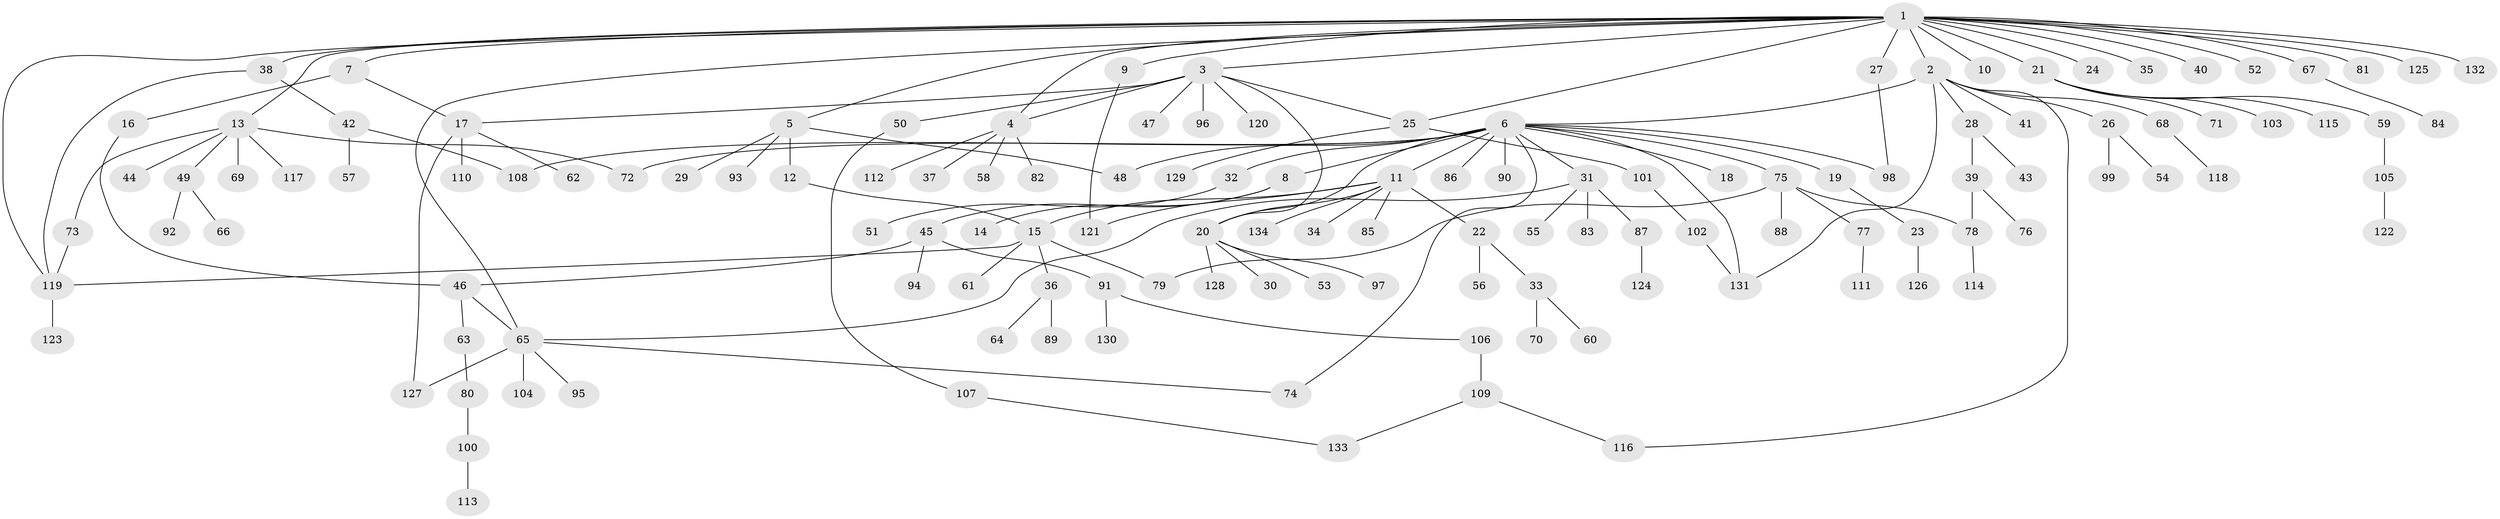 // Generated by graph-tools (version 1.1) at 2025/47/03/09/25 04:47:55]
// undirected, 134 vertices, 158 edges
graph export_dot {
graph [start="1"]
  node [color=gray90,style=filled];
  1;
  2;
  3;
  4;
  5;
  6;
  7;
  8;
  9;
  10;
  11;
  12;
  13;
  14;
  15;
  16;
  17;
  18;
  19;
  20;
  21;
  22;
  23;
  24;
  25;
  26;
  27;
  28;
  29;
  30;
  31;
  32;
  33;
  34;
  35;
  36;
  37;
  38;
  39;
  40;
  41;
  42;
  43;
  44;
  45;
  46;
  47;
  48;
  49;
  50;
  51;
  52;
  53;
  54;
  55;
  56;
  57;
  58;
  59;
  60;
  61;
  62;
  63;
  64;
  65;
  66;
  67;
  68;
  69;
  70;
  71;
  72;
  73;
  74;
  75;
  76;
  77;
  78;
  79;
  80;
  81;
  82;
  83;
  84;
  85;
  86;
  87;
  88;
  89;
  90;
  91;
  92;
  93;
  94;
  95;
  96;
  97;
  98;
  99;
  100;
  101;
  102;
  103;
  104;
  105;
  106;
  107;
  108;
  109;
  110;
  111;
  112;
  113;
  114;
  115;
  116;
  117;
  118;
  119;
  120;
  121;
  122;
  123;
  124;
  125;
  126;
  127;
  128;
  129;
  130;
  131;
  132;
  133;
  134;
  1 -- 2;
  1 -- 3;
  1 -- 4;
  1 -- 5;
  1 -- 7;
  1 -- 9;
  1 -- 10;
  1 -- 13;
  1 -- 21;
  1 -- 24;
  1 -- 25;
  1 -- 27;
  1 -- 35;
  1 -- 38;
  1 -- 40;
  1 -- 52;
  1 -- 65;
  1 -- 67;
  1 -- 81;
  1 -- 119;
  1 -- 125;
  1 -- 132;
  2 -- 6;
  2 -- 26;
  2 -- 28;
  2 -- 41;
  2 -- 68;
  2 -- 116;
  2 -- 131;
  3 -- 4;
  3 -- 17;
  3 -- 20;
  3 -- 25;
  3 -- 47;
  3 -- 50;
  3 -- 96;
  3 -- 120;
  4 -- 37;
  4 -- 58;
  4 -- 82;
  4 -- 112;
  5 -- 12;
  5 -- 29;
  5 -- 48;
  5 -- 93;
  6 -- 8;
  6 -- 11;
  6 -- 18;
  6 -- 19;
  6 -- 20;
  6 -- 31;
  6 -- 32;
  6 -- 48;
  6 -- 72;
  6 -- 74;
  6 -- 75;
  6 -- 86;
  6 -- 90;
  6 -- 98;
  6 -- 108;
  6 -- 131;
  7 -- 16;
  7 -- 17;
  8 -- 14;
  8 -- 45;
  9 -- 121;
  11 -- 15;
  11 -- 20;
  11 -- 22;
  11 -- 34;
  11 -- 85;
  11 -- 121;
  11 -- 134;
  12 -- 15;
  13 -- 44;
  13 -- 49;
  13 -- 69;
  13 -- 72;
  13 -- 73;
  13 -- 117;
  15 -- 36;
  15 -- 61;
  15 -- 79;
  15 -- 119;
  16 -- 46;
  17 -- 62;
  17 -- 110;
  17 -- 127;
  19 -- 23;
  20 -- 30;
  20 -- 53;
  20 -- 97;
  20 -- 128;
  21 -- 59;
  21 -- 71;
  21 -- 103;
  21 -- 115;
  22 -- 33;
  22 -- 56;
  23 -- 126;
  25 -- 101;
  25 -- 129;
  26 -- 54;
  26 -- 99;
  27 -- 98;
  28 -- 39;
  28 -- 43;
  31 -- 55;
  31 -- 65;
  31 -- 83;
  31 -- 87;
  32 -- 51;
  33 -- 60;
  33 -- 70;
  36 -- 64;
  36 -- 89;
  38 -- 42;
  38 -- 119;
  39 -- 76;
  39 -- 78;
  42 -- 57;
  42 -- 108;
  45 -- 46;
  45 -- 91;
  45 -- 94;
  46 -- 63;
  46 -- 65;
  49 -- 66;
  49 -- 92;
  50 -- 107;
  59 -- 105;
  63 -- 80;
  65 -- 74;
  65 -- 95;
  65 -- 104;
  65 -- 127;
  67 -- 84;
  68 -- 118;
  73 -- 119;
  75 -- 77;
  75 -- 78;
  75 -- 79;
  75 -- 88;
  77 -- 111;
  78 -- 114;
  80 -- 100;
  87 -- 124;
  91 -- 106;
  91 -- 130;
  100 -- 113;
  101 -- 102;
  102 -- 131;
  105 -- 122;
  106 -- 109;
  107 -- 133;
  109 -- 116;
  109 -- 133;
  119 -- 123;
}
